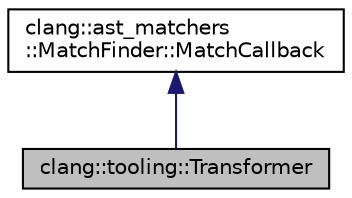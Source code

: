 digraph "clang::tooling::Transformer"
{
 // LATEX_PDF_SIZE
  bgcolor="transparent";
  edge [fontname="Helvetica",fontsize="10",labelfontname="Helvetica",labelfontsize="10"];
  node [fontname="Helvetica",fontsize="10",shape=record];
  Node1 [label="clang::tooling::Transformer",height=0.2,width=0.4,color="black", fillcolor="grey75", style="filled", fontcolor="black",tooltip="Handles the matcher and callback registration for a single RewriteRule, as defined by the arguments o..."];
  Node2 -> Node1 [dir="back",color="midnightblue",fontsize="10",style="solid",fontname="Helvetica"];
  Node2 [label="clang::ast_matchers\l::MatchFinder::MatchCallback",height=0.2,width=0.4,color="black",URL="$classclang_1_1ast__matchers_1_1MatchFinder_1_1MatchCallback.html",tooltip="Called when the Match registered for it was successfully found in the AST."];
}
